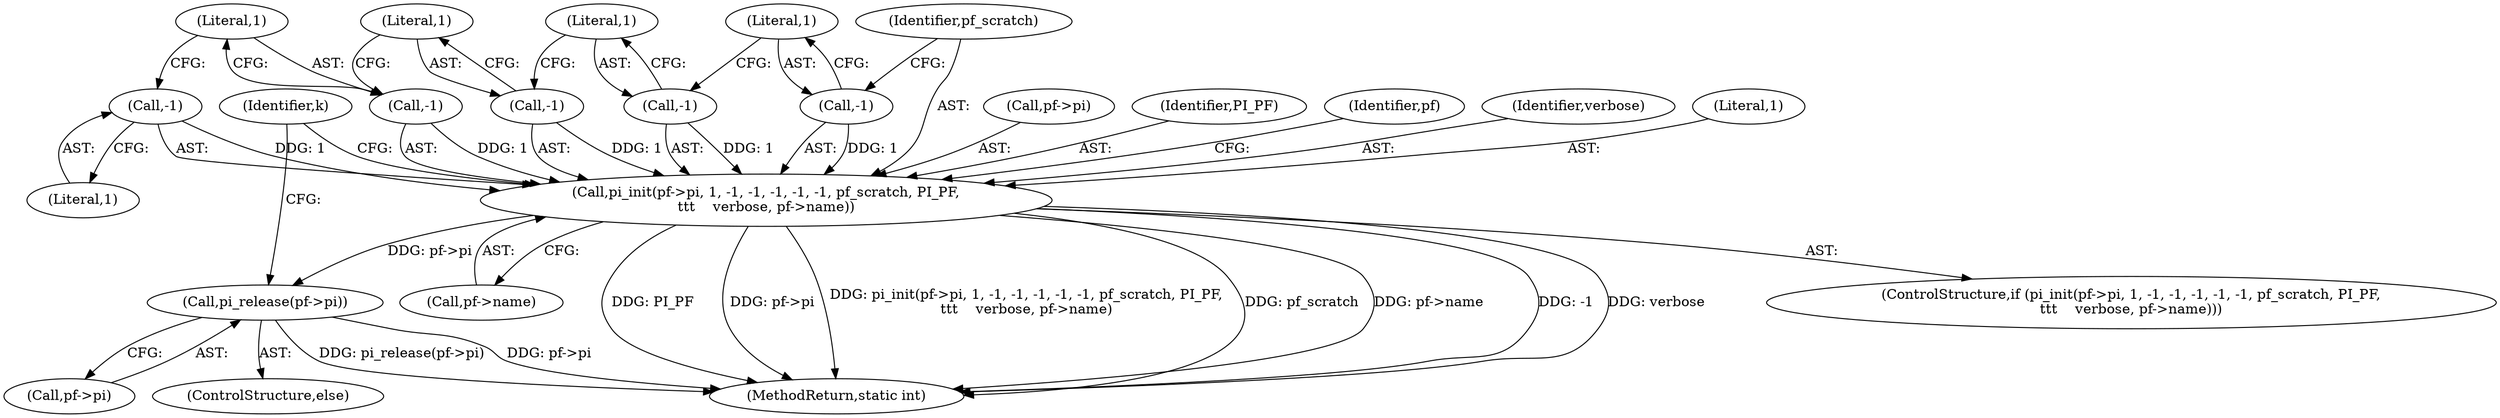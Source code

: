 digraph "0_linux_58ccd2d31e502c37e108b285bf3d343eb00c235b@pointer" {
"1000140" [label="(Call,pi_init(pf->pi, 1, -1, -1, -1, -1, -1, pf_scratch, PI_PF,\n\t\t\t    verbose, pf->name))"];
"1000145" [label="(Call,-1)"];
"1000147" [label="(Call,-1)"];
"1000149" [label="(Call,-1)"];
"1000151" [label="(Call,-1)"];
"1000153" [label="(Call,-1)"];
"1000179" [label="(Call,pi_release(pf->pi))"];
"1000179" [label="(Call,pi_release(pf->pi))"];
"1000178" [label="(ControlStructure,else)"];
"1000141" [label="(Call,pf->pi)"];
"1000149" [label="(Call,-1)"];
"1000180" [label="(Call,pf->pi)"];
"1000140" [label="(Call,pi_init(pf->pi, 1, -1, -1, -1, -1, -1, pf_scratch, PI_PF,\n\t\t\t    verbose, pf->name))"];
"1000158" [label="(Call,pf->name)"];
"1000156" [label="(Identifier,PI_PF)"];
"1000151" [label="(Call,-1)"];
"1000166" [label="(Identifier,pf)"];
"1000150" [label="(Literal,1)"];
"1000260" [label="(Identifier,k)"];
"1000147" [label="(Call,-1)"];
"1000154" [label="(Literal,1)"];
"1000145" [label="(Call,-1)"];
"1000148" [label="(Literal,1)"];
"1000152" [label="(Literal,1)"];
"1000153" [label="(Call,-1)"];
"1000157" [label="(Identifier,verbose)"];
"1000316" [label="(MethodReturn,static int)"];
"1000144" [label="(Literal,1)"];
"1000139" [label="(ControlStructure,if (pi_init(pf->pi, 1, -1, -1, -1, -1, -1, pf_scratch, PI_PF,\n\t\t\t    verbose, pf->name)))"];
"1000146" [label="(Literal,1)"];
"1000155" [label="(Identifier,pf_scratch)"];
"1000140" -> "1000139"  [label="AST: "];
"1000140" -> "1000158"  [label="CFG: "];
"1000141" -> "1000140"  [label="AST: "];
"1000144" -> "1000140"  [label="AST: "];
"1000145" -> "1000140"  [label="AST: "];
"1000147" -> "1000140"  [label="AST: "];
"1000149" -> "1000140"  [label="AST: "];
"1000151" -> "1000140"  [label="AST: "];
"1000153" -> "1000140"  [label="AST: "];
"1000155" -> "1000140"  [label="AST: "];
"1000156" -> "1000140"  [label="AST: "];
"1000157" -> "1000140"  [label="AST: "];
"1000158" -> "1000140"  [label="AST: "];
"1000166" -> "1000140"  [label="CFG: "];
"1000260" -> "1000140"  [label="CFG: "];
"1000140" -> "1000316"  [label="DDG: PI_PF"];
"1000140" -> "1000316"  [label="DDG: -1"];
"1000140" -> "1000316"  [label="DDG: verbose"];
"1000140" -> "1000316"  [label="DDG: pf->pi"];
"1000140" -> "1000316"  [label="DDG: pi_init(pf->pi, 1, -1, -1, -1, -1, -1, pf_scratch, PI_PF,\n\t\t\t    verbose, pf->name)"];
"1000140" -> "1000316"  [label="DDG: pf_scratch"];
"1000140" -> "1000316"  [label="DDG: pf->name"];
"1000145" -> "1000140"  [label="DDG: 1"];
"1000147" -> "1000140"  [label="DDG: 1"];
"1000149" -> "1000140"  [label="DDG: 1"];
"1000151" -> "1000140"  [label="DDG: 1"];
"1000153" -> "1000140"  [label="DDG: 1"];
"1000140" -> "1000179"  [label="DDG: pf->pi"];
"1000145" -> "1000146"  [label="CFG: "];
"1000146" -> "1000145"  [label="AST: "];
"1000148" -> "1000145"  [label="CFG: "];
"1000147" -> "1000148"  [label="CFG: "];
"1000148" -> "1000147"  [label="AST: "];
"1000150" -> "1000147"  [label="CFG: "];
"1000149" -> "1000150"  [label="CFG: "];
"1000150" -> "1000149"  [label="AST: "];
"1000152" -> "1000149"  [label="CFG: "];
"1000151" -> "1000152"  [label="CFG: "];
"1000152" -> "1000151"  [label="AST: "];
"1000154" -> "1000151"  [label="CFG: "];
"1000153" -> "1000154"  [label="CFG: "];
"1000154" -> "1000153"  [label="AST: "];
"1000155" -> "1000153"  [label="CFG: "];
"1000179" -> "1000178"  [label="AST: "];
"1000179" -> "1000180"  [label="CFG: "];
"1000180" -> "1000179"  [label="AST: "];
"1000260" -> "1000179"  [label="CFG: "];
"1000179" -> "1000316"  [label="DDG: pi_release(pf->pi)"];
"1000179" -> "1000316"  [label="DDG: pf->pi"];
}
